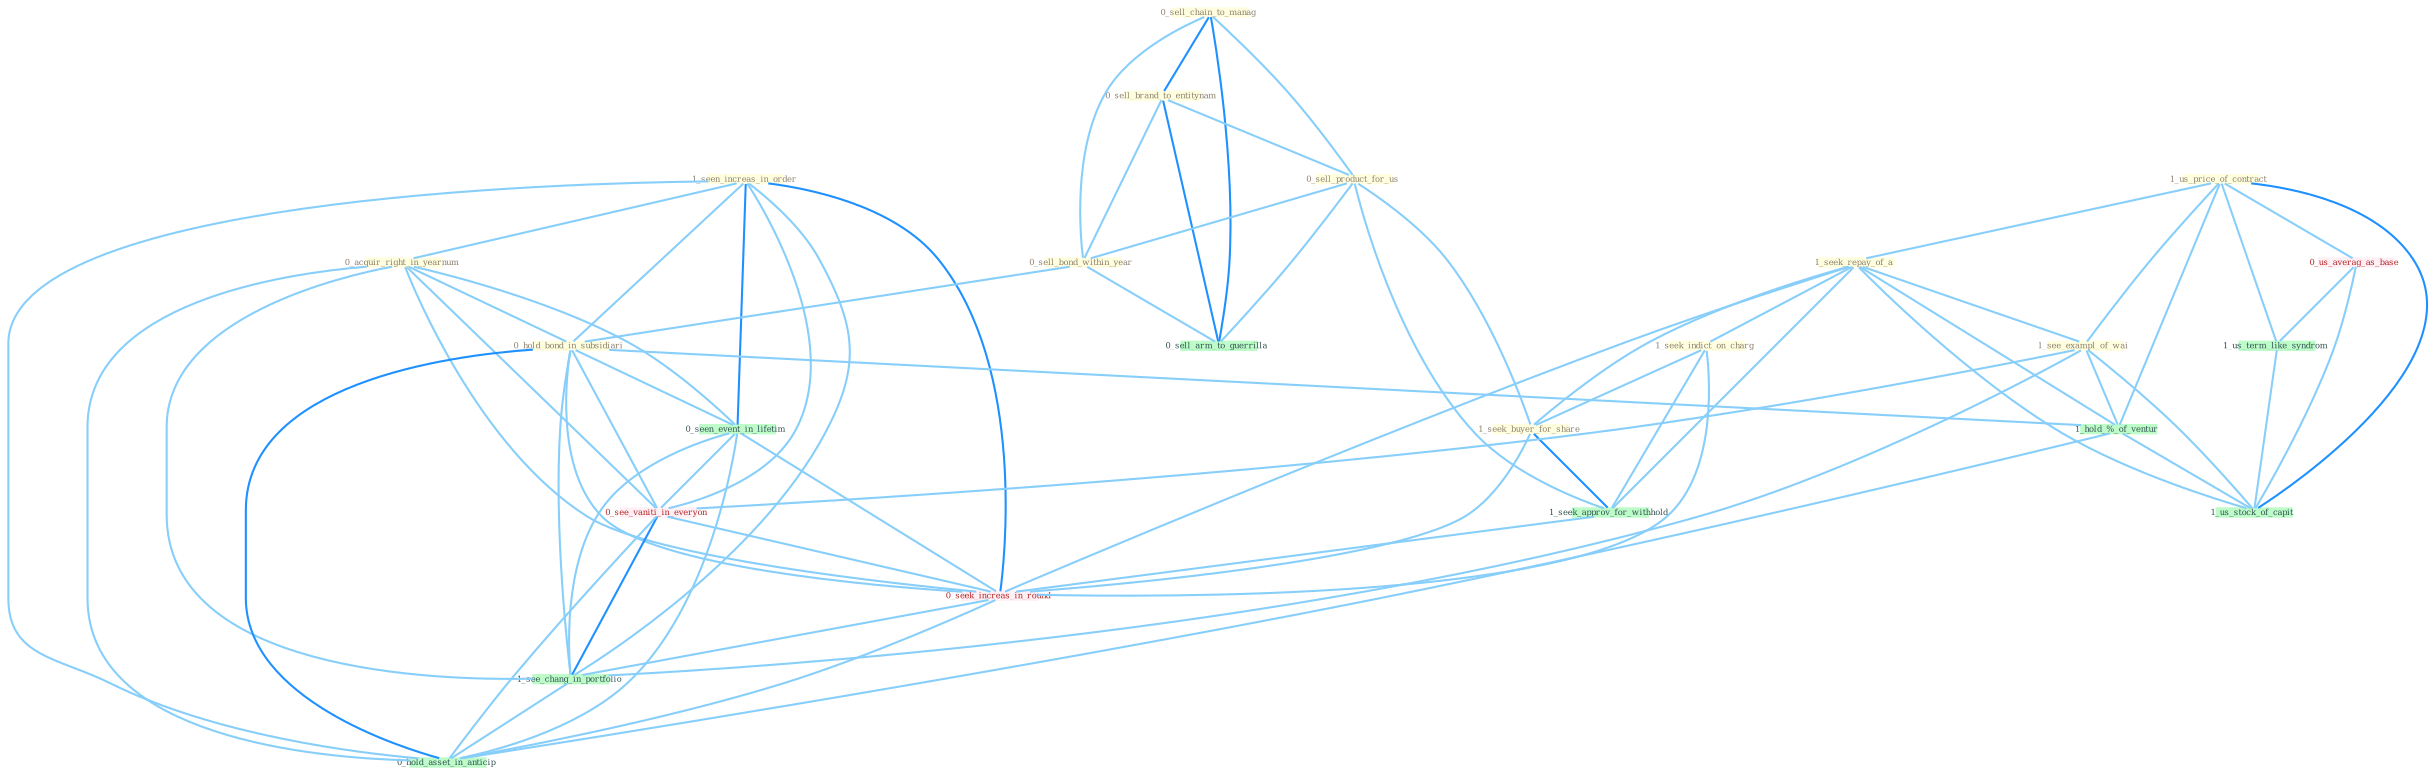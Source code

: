 Graph G{ 
    node
    [shape=polygon,style=filled,width=.5,height=.06,color="#BDFCC9",fixedsize=true,fontsize=4,
    fontcolor="#2f4f4f"];
    {node
    [color="#ffffe0", fontcolor="#8b7d6b"] "0_sell_chain_to_manag " "1_seen_increas_in_order " "1_us_price_of_contract " "1_seek_repay_of_a " "0_sell_brand_to_entitynam " "1_seek_indict_on_charg " "0_sell_product_for_us " "1_seek_buyer_for_share " "0_acquir_right_in_yearnum " "1_see_exampl_of_wai " "0_sell_bond_within_year " "0_hold_bond_in_subsidiari "}
{node [color="#fff0f5", fontcolor="#b22222"] "0_us_averag_as_base " "0_see_vaniti_in_everyon " "0_seek_increas_in_round "}
edge [color="#B0E2FF"];

	"0_sell_chain_to_manag " -- "0_sell_brand_to_entitynam " [w="2", color="#1e90ff" , len=0.8];
	"0_sell_chain_to_manag " -- "0_sell_product_for_us " [w="1", color="#87cefa" ];
	"0_sell_chain_to_manag " -- "0_sell_bond_within_year " [w="1", color="#87cefa" ];
	"0_sell_chain_to_manag " -- "0_sell_arm_to_guerrilla " [w="2", color="#1e90ff" , len=0.8];
	"1_seen_increas_in_order " -- "0_acquir_right_in_yearnum " [w="1", color="#87cefa" ];
	"1_seen_increas_in_order " -- "0_hold_bond_in_subsidiari " [w="1", color="#87cefa" ];
	"1_seen_increas_in_order " -- "0_seen_event_in_lifetim " [w="2", color="#1e90ff" , len=0.8];
	"1_seen_increas_in_order " -- "0_see_vaniti_in_everyon " [w="1", color="#87cefa" ];
	"1_seen_increas_in_order " -- "0_seek_increas_in_round " [w="2", color="#1e90ff" , len=0.8];
	"1_seen_increas_in_order " -- "1_see_chang_in_portfolio " [w="1", color="#87cefa" ];
	"1_seen_increas_in_order " -- "0_hold_asset_in_anticip " [w="1", color="#87cefa" ];
	"1_us_price_of_contract " -- "1_seek_repay_of_a " [w="1", color="#87cefa" ];
	"1_us_price_of_contract " -- "1_see_exampl_of_wai " [w="1", color="#87cefa" ];
	"1_us_price_of_contract " -- "0_us_averag_as_base " [w="1", color="#87cefa" ];
	"1_us_price_of_contract " -- "1_us_term_like_syndrom " [w="1", color="#87cefa" ];
	"1_us_price_of_contract " -- "1_hold_%_of_ventur " [w="1", color="#87cefa" ];
	"1_us_price_of_contract " -- "1_us_stock_of_capit " [w="2", color="#1e90ff" , len=0.8];
	"1_seek_repay_of_a " -- "1_seek_indict_on_charg " [w="1", color="#87cefa" ];
	"1_seek_repay_of_a " -- "1_seek_buyer_for_share " [w="1", color="#87cefa" ];
	"1_seek_repay_of_a " -- "1_see_exampl_of_wai " [w="1", color="#87cefa" ];
	"1_seek_repay_of_a " -- "1_seek_approv_for_withhold " [w="1", color="#87cefa" ];
	"1_seek_repay_of_a " -- "1_hold_%_of_ventur " [w="1", color="#87cefa" ];
	"1_seek_repay_of_a " -- "0_seek_increas_in_round " [w="1", color="#87cefa" ];
	"1_seek_repay_of_a " -- "1_us_stock_of_capit " [w="1", color="#87cefa" ];
	"0_sell_brand_to_entitynam " -- "0_sell_product_for_us " [w="1", color="#87cefa" ];
	"0_sell_brand_to_entitynam " -- "0_sell_bond_within_year " [w="1", color="#87cefa" ];
	"0_sell_brand_to_entitynam " -- "0_sell_arm_to_guerrilla " [w="2", color="#1e90ff" , len=0.8];
	"1_seek_indict_on_charg " -- "1_seek_buyer_for_share " [w="1", color="#87cefa" ];
	"1_seek_indict_on_charg " -- "1_seek_approv_for_withhold " [w="1", color="#87cefa" ];
	"1_seek_indict_on_charg " -- "0_seek_increas_in_round " [w="1", color="#87cefa" ];
	"0_sell_product_for_us " -- "1_seek_buyer_for_share " [w="1", color="#87cefa" ];
	"0_sell_product_for_us " -- "0_sell_bond_within_year " [w="1", color="#87cefa" ];
	"0_sell_product_for_us " -- "1_seek_approv_for_withhold " [w="1", color="#87cefa" ];
	"0_sell_product_for_us " -- "0_sell_arm_to_guerrilla " [w="1", color="#87cefa" ];
	"1_seek_buyer_for_share " -- "1_seek_approv_for_withhold " [w="2", color="#1e90ff" , len=0.8];
	"1_seek_buyer_for_share " -- "0_seek_increas_in_round " [w="1", color="#87cefa" ];
	"0_acquir_right_in_yearnum " -- "0_hold_bond_in_subsidiari " [w="1", color="#87cefa" ];
	"0_acquir_right_in_yearnum " -- "0_seen_event_in_lifetim " [w="1", color="#87cefa" ];
	"0_acquir_right_in_yearnum " -- "0_see_vaniti_in_everyon " [w="1", color="#87cefa" ];
	"0_acquir_right_in_yearnum " -- "0_seek_increas_in_round " [w="1", color="#87cefa" ];
	"0_acquir_right_in_yearnum " -- "1_see_chang_in_portfolio " [w="1", color="#87cefa" ];
	"0_acquir_right_in_yearnum " -- "0_hold_asset_in_anticip " [w="1", color="#87cefa" ];
	"1_see_exampl_of_wai " -- "1_hold_%_of_ventur " [w="1", color="#87cefa" ];
	"1_see_exampl_of_wai " -- "0_see_vaniti_in_everyon " [w="1", color="#87cefa" ];
	"1_see_exampl_of_wai " -- "1_us_stock_of_capit " [w="1", color="#87cefa" ];
	"1_see_exampl_of_wai " -- "1_see_chang_in_portfolio " [w="1", color="#87cefa" ];
	"0_sell_bond_within_year " -- "0_hold_bond_in_subsidiari " [w="1", color="#87cefa" ];
	"0_sell_bond_within_year " -- "0_sell_arm_to_guerrilla " [w="1", color="#87cefa" ];
	"0_hold_bond_in_subsidiari " -- "0_seen_event_in_lifetim " [w="1", color="#87cefa" ];
	"0_hold_bond_in_subsidiari " -- "1_hold_%_of_ventur " [w="1", color="#87cefa" ];
	"0_hold_bond_in_subsidiari " -- "0_see_vaniti_in_everyon " [w="1", color="#87cefa" ];
	"0_hold_bond_in_subsidiari " -- "0_seek_increas_in_round " [w="1", color="#87cefa" ];
	"0_hold_bond_in_subsidiari " -- "1_see_chang_in_portfolio " [w="1", color="#87cefa" ];
	"0_hold_bond_in_subsidiari " -- "0_hold_asset_in_anticip " [w="2", color="#1e90ff" , len=0.8];
	"0_seen_event_in_lifetim " -- "0_see_vaniti_in_everyon " [w="1", color="#87cefa" ];
	"0_seen_event_in_lifetim " -- "0_seek_increas_in_round " [w="1", color="#87cefa" ];
	"0_seen_event_in_lifetim " -- "1_see_chang_in_portfolio " [w="1", color="#87cefa" ];
	"0_seen_event_in_lifetim " -- "0_hold_asset_in_anticip " [w="1", color="#87cefa" ];
	"0_us_averag_as_base " -- "1_us_term_like_syndrom " [w="1", color="#87cefa" ];
	"0_us_averag_as_base " -- "1_us_stock_of_capit " [w="1", color="#87cefa" ];
	"1_us_term_like_syndrom " -- "1_us_stock_of_capit " [w="1", color="#87cefa" ];
	"1_seek_approv_for_withhold " -- "0_seek_increas_in_round " [w="1", color="#87cefa" ];
	"1_hold_%_of_ventur " -- "1_us_stock_of_capit " [w="1", color="#87cefa" ];
	"1_hold_%_of_ventur " -- "0_hold_asset_in_anticip " [w="1", color="#87cefa" ];
	"0_see_vaniti_in_everyon " -- "0_seek_increas_in_round " [w="1", color="#87cefa" ];
	"0_see_vaniti_in_everyon " -- "1_see_chang_in_portfolio " [w="2", color="#1e90ff" , len=0.8];
	"0_see_vaniti_in_everyon " -- "0_hold_asset_in_anticip " [w="1", color="#87cefa" ];
	"0_seek_increas_in_round " -- "1_see_chang_in_portfolio " [w="1", color="#87cefa" ];
	"0_seek_increas_in_round " -- "0_hold_asset_in_anticip " [w="1", color="#87cefa" ];
	"1_see_chang_in_portfolio " -- "0_hold_asset_in_anticip " [w="1", color="#87cefa" ];
}